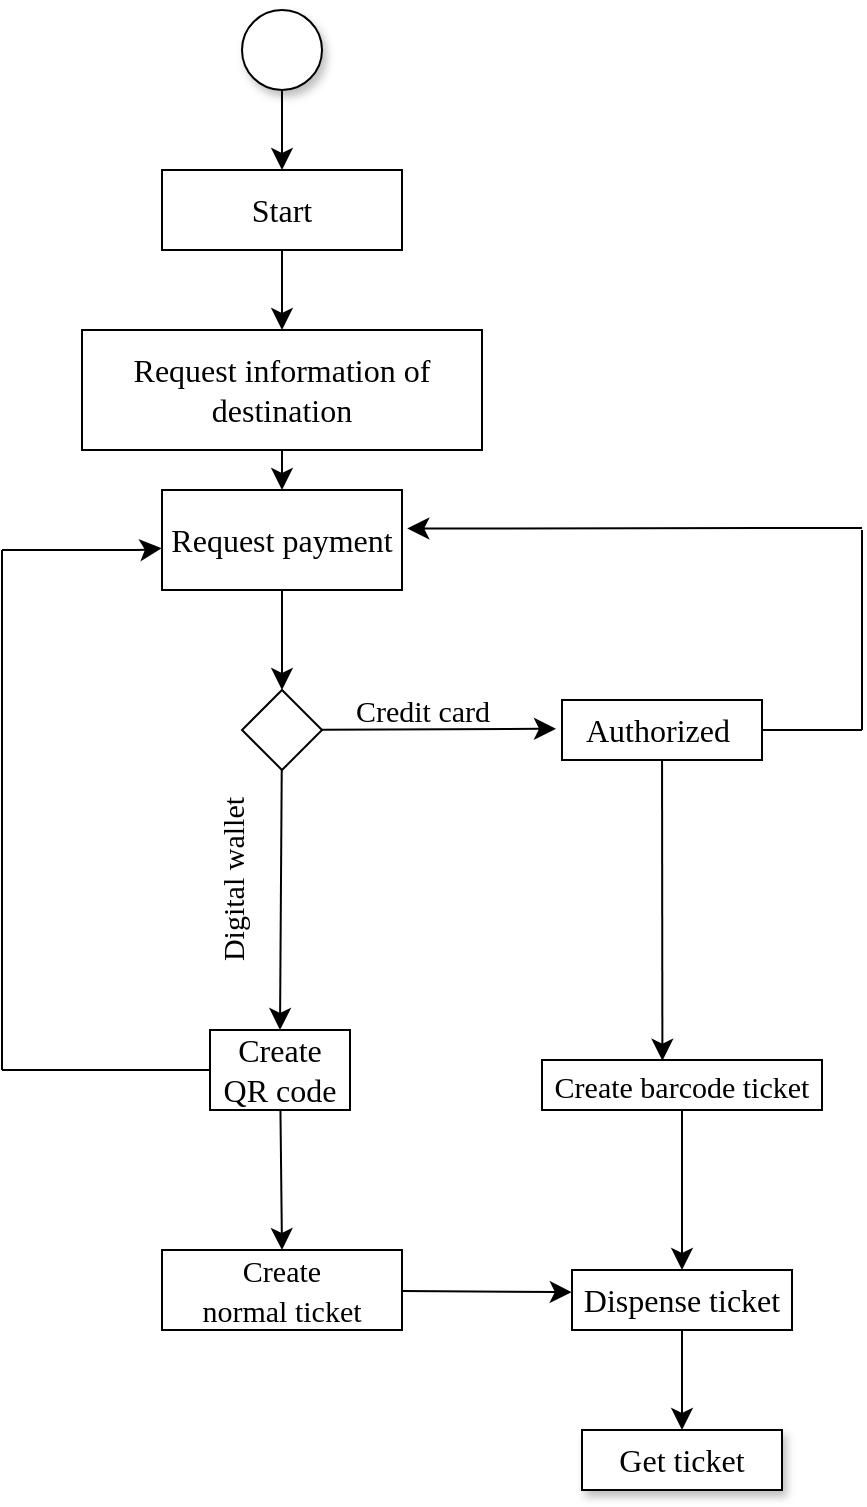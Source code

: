<mxfile version="21.0.8" type="google"><diagram id="C5RBs43oDa-KdzZeNtuy" name="Page-1"><mxGraphModel grid="1" page="1" gridSize="10" guides="1" tooltips="1" connect="1" arrows="1" fold="1" pageScale="1" pageWidth="827" pageHeight="1169" math="0" shadow="0"><root><mxCell id="WIyWlLk6GJQsqaUBKTNV-0"/><mxCell id="WIyWlLk6GJQsqaUBKTNV-1" parent="WIyWlLk6GJQsqaUBKTNV-0"/><mxCell id="CRIaF1YZwk8Aad7gHsnN-2" style="edgeStyle=none;curved=1;rounded=0;orthogonalLoop=1;jettySize=auto;html=1;exitX=0.5;exitY=1;exitDx=0;exitDy=0;entryX=0.5;entryY=0;entryDx=0;entryDy=0;fontSize=12;startSize=8;endSize=8;fontFamily=Times New Roman;" edge="1" parent="WIyWlLk6GJQsqaUBKTNV-1" source="CRIaF1YZwk8Aad7gHsnN-0" target="CRIaF1YZwk8Aad7gHsnN-1"><mxGeometry relative="1" as="geometry"/></mxCell><mxCell id="CRIaF1YZwk8Aad7gHsnN-0" value="" style="ellipse;whiteSpace=wrap;html=1;aspect=fixed;fontSize=16;shadow=1;" vertex="1" parent="WIyWlLk6GJQsqaUBKTNV-1"><mxGeometry x="360" y="80" width="40" height="40" as="geometry"/></mxCell><mxCell id="CRIaF1YZwk8Aad7gHsnN-9" style="edgeStyle=none;curved=1;rounded=0;orthogonalLoop=1;jettySize=auto;html=1;entryX=0.5;entryY=0;entryDx=0;entryDy=0;fontSize=12;startSize=8;endSize=8;" edge="1" parent="WIyWlLk6GJQsqaUBKTNV-1" source="CRIaF1YZwk8Aad7gHsnN-1" target="CRIaF1YZwk8Aad7gHsnN-3"><mxGeometry relative="1" as="geometry"/></mxCell><mxCell id="CRIaF1YZwk8Aad7gHsnN-1" value="Start" style="rounded=0;whiteSpace=wrap;html=1;fontSize=16;fontFamily=Times New Roman;" vertex="1" parent="WIyWlLk6GJQsqaUBKTNV-1"><mxGeometry x="320" y="160" width="120" height="40" as="geometry"/></mxCell><mxCell id="CRIaF1YZwk8Aad7gHsnN-10" style="edgeStyle=none;curved=1;rounded=0;orthogonalLoop=1;jettySize=auto;html=1;exitX=0.5;exitY=1;exitDx=0;exitDy=0;fontSize=12;startSize=8;endSize=8;" edge="1" parent="WIyWlLk6GJQsqaUBKTNV-1" source="CRIaF1YZwk8Aad7gHsnN-3" target="CRIaF1YZwk8Aad7gHsnN-4"><mxGeometry relative="1" as="geometry"/></mxCell><mxCell id="CRIaF1YZwk8Aad7gHsnN-3" value="Request information of destination" style="rounded=0;whiteSpace=wrap;html=1;fontSize=16;fontFamily=Times New Roman;" vertex="1" parent="WIyWlLk6GJQsqaUBKTNV-1"><mxGeometry x="280" y="240" width="200" height="60" as="geometry"/></mxCell><mxCell id="CRIaF1YZwk8Aad7gHsnN-11" style="edgeStyle=none;curved=1;rounded=0;orthogonalLoop=1;jettySize=auto;html=1;exitX=0.5;exitY=1;exitDx=0;exitDy=0;entryX=0.5;entryY=0;entryDx=0;entryDy=0;fontSize=12;startSize=8;endSize=8;" edge="1" parent="WIyWlLk6GJQsqaUBKTNV-1" source="CRIaF1YZwk8Aad7gHsnN-4" target="CRIaF1YZwk8Aad7gHsnN-5"><mxGeometry relative="1" as="geometry"/></mxCell><mxCell id="CRIaF1YZwk8Aad7gHsnN-4" value="Request payment" style="rounded=0;whiteSpace=wrap;html=1;fontSize=16;fontFamily=Times New Roman;" vertex="1" parent="WIyWlLk6GJQsqaUBKTNV-1"><mxGeometry x="320" y="320" width="120" height="50" as="geometry"/></mxCell><mxCell id="CRIaF1YZwk8Aad7gHsnN-13" style="edgeStyle=none;curved=1;rounded=0;orthogonalLoop=1;jettySize=auto;html=1;entryX=-0.03;entryY=0.479;entryDx=0;entryDy=0;entryPerimeter=0;fontSize=12;startSize=8;endSize=8;" edge="1" parent="WIyWlLk6GJQsqaUBKTNV-1" source="CRIaF1YZwk8Aad7gHsnN-5" target="CRIaF1YZwk8Aad7gHsnN-6"><mxGeometry relative="1" as="geometry"/></mxCell><mxCell id="CRIaF1YZwk8Aad7gHsnN-14" style="edgeStyle=none;curved=1;rounded=0;orthogonalLoop=1;jettySize=auto;html=1;entryX=0.5;entryY=0;entryDx=0;entryDy=0;fontSize=12;startSize=8;endSize=8;" edge="1" parent="WIyWlLk6GJQsqaUBKTNV-1" source="CRIaF1YZwk8Aad7gHsnN-5" target="CRIaF1YZwk8Aad7gHsnN-7"><mxGeometry relative="1" as="geometry"/></mxCell><mxCell id="CRIaF1YZwk8Aad7gHsnN-5" value="" style="rhombus;whiteSpace=wrap;html=1;fontSize=16;" vertex="1" parent="WIyWlLk6GJQsqaUBKTNV-1"><mxGeometry x="360" y="420" width="40" height="40" as="geometry"/></mxCell><mxCell id="CRIaF1YZwk8Aad7gHsnN-20" style="edgeStyle=none;curved=1;rounded=0;orthogonalLoop=1;jettySize=auto;html=1;entryX=0.43;entryY=0.015;entryDx=0;entryDy=0;entryPerimeter=0;fontSize=12;startSize=8;endSize=8;" edge="1" parent="WIyWlLk6GJQsqaUBKTNV-1" source="CRIaF1YZwk8Aad7gHsnN-6" target="CRIaF1YZwk8Aad7gHsnN-15"><mxGeometry relative="1" as="geometry"/></mxCell><mxCell id="CRIaF1YZwk8Aad7gHsnN-6" value="&lt;font face=&quot;Times New Roman&quot;&gt;Authorized&amp;nbsp;&lt;/font&gt;" style="rounded=0;whiteSpace=wrap;html=1;fontSize=16;" vertex="1" parent="WIyWlLk6GJQsqaUBKTNV-1"><mxGeometry x="520" y="425" width="100" height="30" as="geometry"/></mxCell><mxCell id="CRIaF1YZwk8Aad7gHsnN-18" style="edgeStyle=none;curved=1;rounded=0;orthogonalLoop=1;jettySize=auto;html=1;entryX=0.5;entryY=0;entryDx=0;entryDy=0;fontSize=12;startSize=8;endSize=8;" edge="1" parent="WIyWlLk6GJQsqaUBKTNV-1" source="CRIaF1YZwk8Aad7gHsnN-7" target="CRIaF1YZwk8Aad7gHsnN-16"><mxGeometry relative="1" as="geometry"/></mxCell><mxCell id="CRIaF1YZwk8Aad7gHsnN-7" value="Create &lt;br&gt;QR code" style="rounded=0;whiteSpace=wrap;html=1;fontSize=16;fontFamily=Times New Roman;" vertex="1" parent="WIyWlLk6GJQsqaUBKTNV-1"><mxGeometry x="344" y="590" width="70" height="40" as="geometry"/></mxCell><mxCell id="CRIaF1YZwk8Aad7gHsnN-23" style="edgeStyle=none;curved=1;rounded=0;orthogonalLoop=1;jettySize=auto;html=1;exitX=0.5;exitY=1;exitDx=0;exitDy=0;entryX=0.5;entryY=0;entryDx=0;entryDy=0;fontSize=12;startSize=8;endSize=8;" edge="1" parent="WIyWlLk6GJQsqaUBKTNV-1" source="CRIaF1YZwk8Aad7gHsnN-15" target="CRIaF1YZwk8Aad7gHsnN-21"><mxGeometry relative="1" as="geometry"/></mxCell><mxCell id="CRIaF1YZwk8Aad7gHsnN-15" value="&lt;font style=&quot;font-size: 15px;&quot; face=&quot;Times New Roman&quot;&gt;Create barcode ticket&lt;/font&gt;" style="rounded=0;whiteSpace=wrap;html=1;fontSize=16;" vertex="1" parent="WIyWlLk6GJQsqaUBKTNV-1"><mxGeometry x="510" y="605" width="140" height="25" as="geometry"/></mxCell><mxCell id="CRIaF1YZwk8Aad7gHsnN-22" style="edgeStyle=none;curved=1;rounded=0;orthogonalLoop=1;jettySize=auto;html=1;fontSize=12;startSize=8;endSize=8;entryX=-0.001;entryY=0.369;entryDx=0;entryDy=0;entryPerimeter=0;" edge="1" parent="WIyWlLk6GJQsqaUBKTNV-1" source="CRIaF1YZwk8Aad7gHsnN-16" target="CRIaF1YZwk8Aad7gHsnN-21"><mxGeometry relative="1" as="geometry"><mxPoint x="520" y="720" as="targetPoint"/></mxGeometry></mxCell><mxCell id="CRIaF1YZwk8Aad7gHsnN-16" value="&lt;font style=&quot;font-size: 15px;&quot; face=&quot;Times New Roman&quot;&gt;Create &lt;br&gt;normal ticket&lt;/font&gt;" style="rounded=0;whiteSpace=wrap;html=1;fontSize=16;" vertex="1" parent="WIyWlLk6GJQsqaUBKTNV-1"><mxGeometry x="320" y="700" width="120" height="40" as="geometry"/></mxCell><mxCell id="CRIaF1YZwk8Aad7gHsnN-25" style="edgeStyle=none;curved=1;rounded=0;orthogonalLoop=1;jettySize=auto;html=1;entryX=0.5;entryY=0;entryDx=0;entryDy=0;fontSize=12;startSize=8;endSize=8;" edge="1" parent="WIyWlLk6GJQsqaUBKTNV-1" source="CRIaF1YZwk8Aad7gHsnN-21" target="CRIaF1YZwk8Aad7gHsnN-24"><mxGeometry relative="1" as="geometry"/></mxCell><mxCell id="CRIaF1YZwk8Aad7gHsnN-21" value="&lt;font face=&quot;Times New Roman&quot;&gt;Dispense ticket&lt;/font&gt;" style="rounded=0;whiteSpace=wrap;html=1;fontSize=16;" vertex="1" parent="WIyWlLk6GJQsqaUBKTNV-1"><mxGeometry x="525" y="710" width="110" height="30" as="geometry"/></mxCell><mxCell id="CRIaF1YZwk8Aad7gHsnN-24" value="&lt;font face=&quot;Times New Roman&quot;&gt;Get ticket&lt;/font&gt;" style="rounded=0;whiteSpace=wrap;html=1;fontSize=16;shadow=1;" vertex="1" parent="WIyWlLk6GJQsqaUBKTNV-1"><mxGeometry x="530" y="790" width="100" height="30" as="geometry"/></mxCell><mxCell id="CRIaF1YZwk8Aad7gHsnN-29" value="" style="endArrow=none;html=1;rounded=0;fontSize=12;startSize=8;endSize=8;curved=1;entryX=0;entryY=0.5;entryDx=0;entryDy=0;" edge="1" parent="WIyWlLk6GJQsqaUBKTNV-1" target="CRIaF1YZwk8Aad7gHsnN-7"><mxGeometry width="50" height="50" relative="1" as="geometry"><mxPoint x="240" y="610" as="sourcePoint"/><mxPoint x="270" y="520" as="targetPoint"/></mxGeometry></mxCell><mxCell id="CRIaF1YZwk8Aad7gHsnN-30" value="" style="endArrow=none;html=1;rounded=0;fontSize=12;startSize=8;endSize=8;curved=1;" edge="1" parent="WIyWlLk6GJQsqaUBKTNV-1"><mxGeometry width="50" height="50" relative="1" as="geometry"><mxPoint x="240" y="610" as="sourcePoint"/><mxPoint x="240" y="350" as="targetPoint"/></mxGeometry></mxCell><mxCell id="CRIaF1YZwk8Aad7gHsnN-31" value="" style="endArrow=classic;html=1;rounded=0;fontSize=12;startSize=8;endSize=8;curved=1;entryX=-0.001;entryY=0.583;entryDx=0;entryDy=0;entryPerimeter=0;" edge="1" parent="WIyWlLk6GJQsqaUBKTNV-1" target="CRIaF1YZwk8Aad7gHsnN-4"><mxGeometry width="50" height="50" relative="1" as="geometry"><mxPoint x="240" y="350" as="sourcePoint"/><mxPoint x="270" y="440" as="targetPoint"/><Array as="points"><mxPoint x="310" y="350"/></Array></mxGeometry></mxCell><mxCell id="CRIaF1YZwk8Aad7gHsnN-32" value="" style="endArrow=none;html=1;rounded=0;fontSize=12;startSize=8;endSize=8;curved=1;" edge="1" parent="WIyWlLk6GJQsqaUBKTNV-1"><mxGeometry width="50" height="50" relative="1" as="geometry"><mxPoint x="620" y="440" as="sourcePoint"/><mxPoint x="670" y="440" as="targetPoint"/></mxGeometry></mxCell><mxCell id="CRIaF1YZwk8Aad7gHsnN-33" value="" style="endArrow=none;html=1;rounded=0;fontSize=12;startSize=8;endSize=8;curved=1;" edge="1" parent="WIyWlLk6GJQsqaUBKTNV-1"><mxGeometry width="50" height="50" relative="1" as="geometry"><mxPoint x="670" y="440" as="sourcePoint"/><mxPoint x="670" y="340" as="targetPoint"/><Array as="points"><mxPoint x="670" y="340"/></Array></mxGeometry></mxCell><mxCell id="CRIaF1YZwk8Aad7gHsnN-34" value="" style="endArrow=classic;html=1;rounded=0;fontSize=12;startSize=8;endSize=8;curved=1;entryX=1.022;entryY=0.385;entryDx=0;entryDy=0;entryPerimeter=0;" edge="1" parent="WIyWlLk6GJQsqaUBKTNV-1" target="CRIaF1YZwk8Aad7gHsnN-4"><mxGeometry width="50" height="50" relative="1" as="geometry"><mxPoint x="670" y="339" as="sourcePoint"/><mxPoint x="560" y="400" as="targetPoint"/></mxGeometry></mxCell><mxCell id="CRIaF1YZwk8Aad7gHsnN-35" value="&lt;font style=&quot;font-size: 15px;&quot; face=&quot;Times New Roman&quot;&gt;Credit card&lt;/font&gt;" style="text;html=1;align=center;verticalAlign=middle;resizable=0;points=[];autosize=1;strokeColor=none;fillColor=none;fontSize=16;" vertex="1" parent="WIyWlLk6GJQsqaUBKTNV-1"><mxGeometry x="405" y="415" width="90" height="30" as="geometry"/></mxCell><mxCell id="CRIaF1YZwk8Aad7gHsnN-36" value="&lt;font face=&quot;Times New Roman&quot;&gt;&lt;span style=&quot;font-size: 15px;&quot;&gt;Digital wallet&lt;/span&gt;&lt;/font&gt;" style="text;html=1;align=center;verticalAlign=middle;resizable=0;points=[];autosize=1;strokeColor=none;fillColor=none;fontSize=16;rotation=-90;" vertex="1" parent="WIyWlLk6GJQsqaUBKTNV-1"><mxGeometry x="300" y="500" width="110" height="30" as="geometry"/></mxCell></root></mxGraphModel></diagram></mxfile>